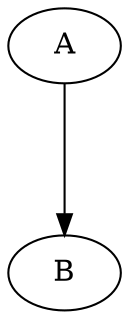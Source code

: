digraph {
	graph [bgcolor=transparent]
	node [style=filled fillcolor=white]
	edge [minlen=2]
	A -> B
}
